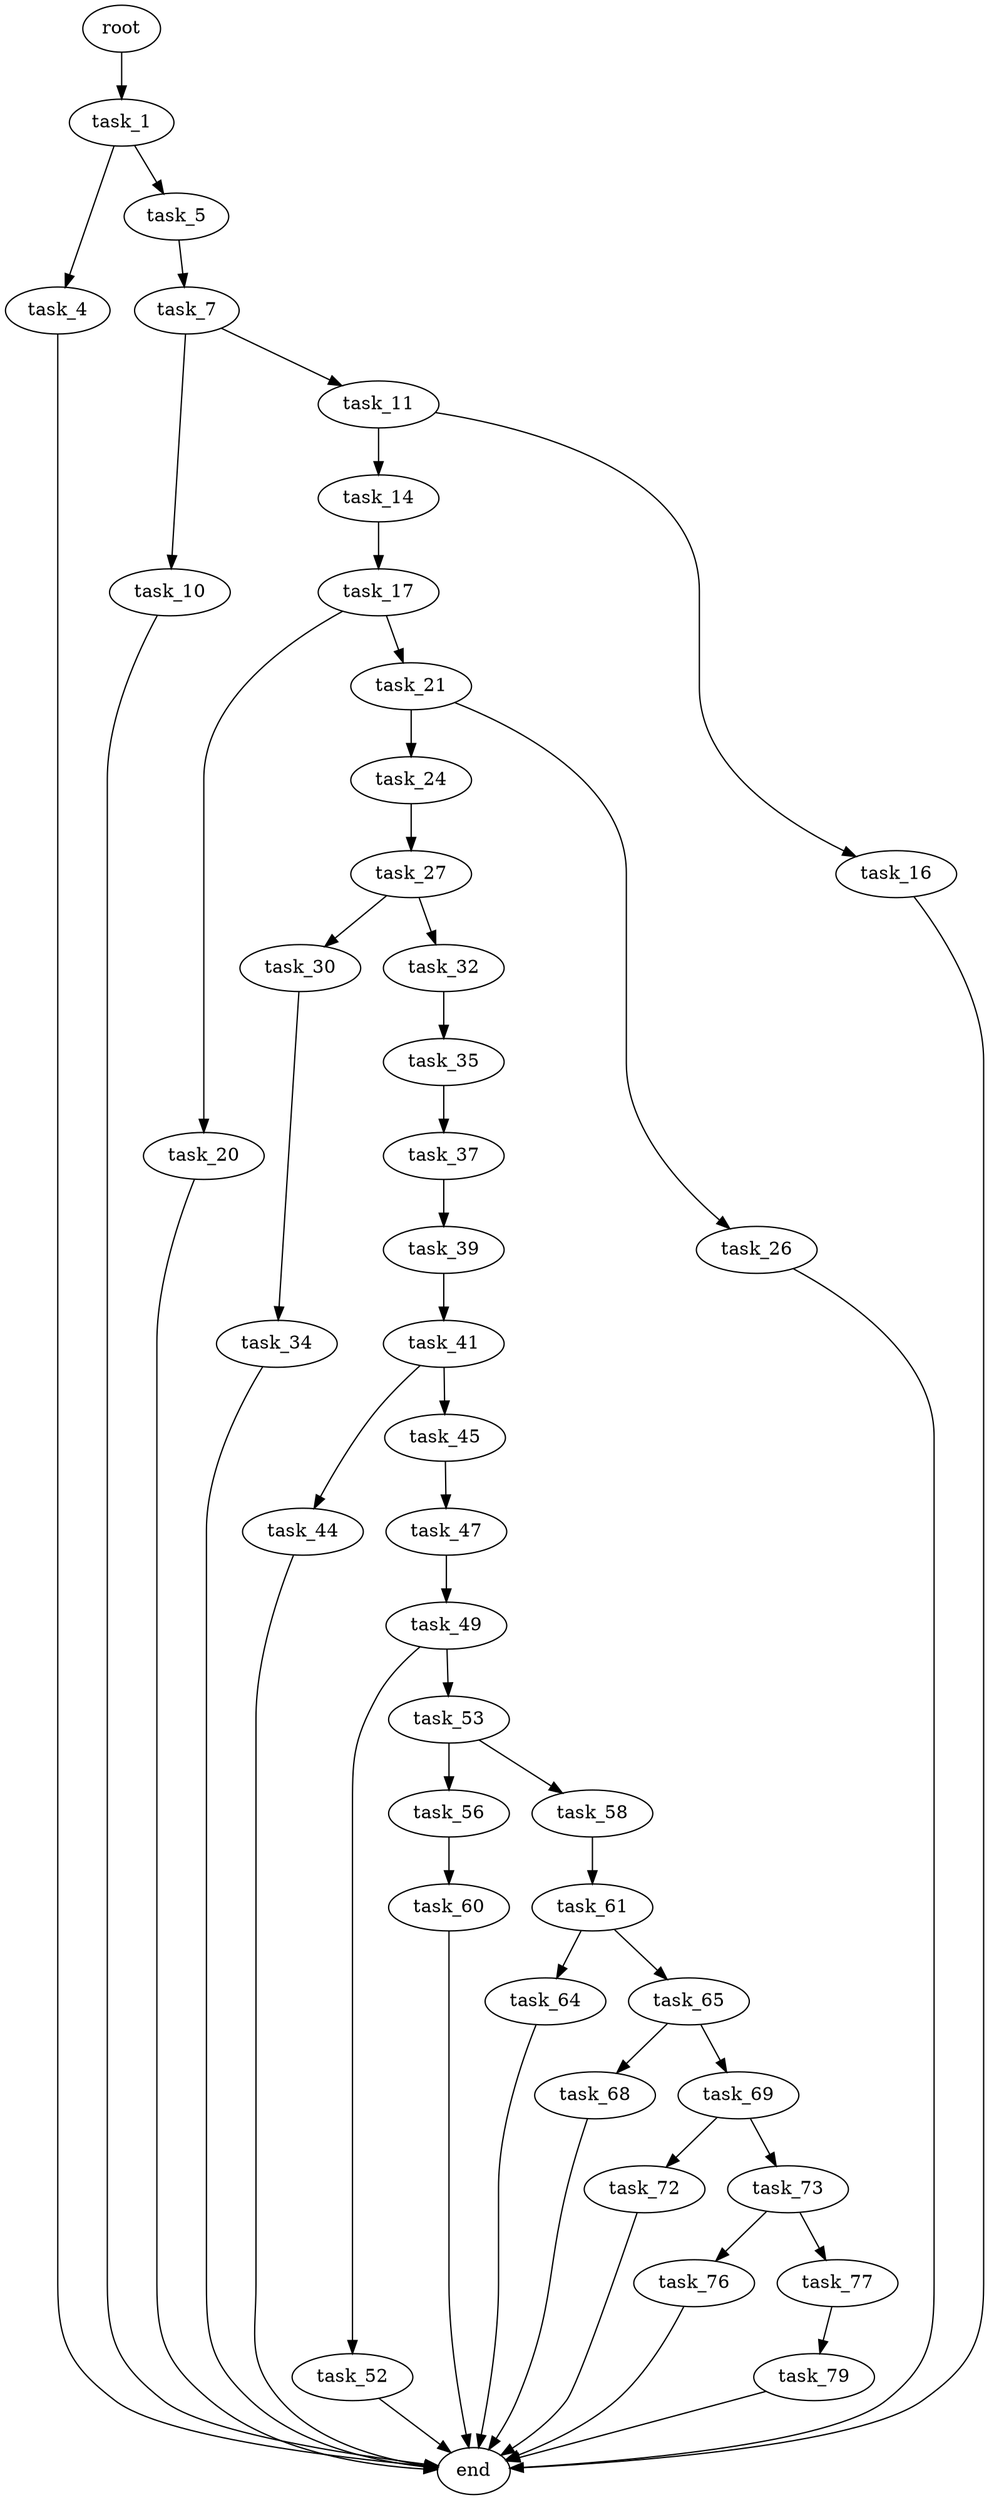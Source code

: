 digraph G {
  root [size="0.000000"];
  task_1 [size="34605602901.000000"];
  task_4 [size="231928233984.000000"];
  task_5 [size="6388635387.000000"];
  task_7 [size="8796590028.000000"];
  task_10 [size="782757789696.000000"];
  task_11 [size="134217728000.000000"];
  task_14 [size="128390986226.000000"];
  task_16 [size="28991029248.000000"];
  task_17 [size="58007801096.000000"];
  task_20 [size="8589934592.000000"];
  task_21 [size="17399105873.000000"];
  task_24 [size="231928233984.000000"];
  task_26 [size="290765204534.000000"];
  task_27 [size="19831230728.000000"];
  task_30 [size="21080830188.000000"];
  task_32 [size="782757789696.000000"];
  task_34 [size="28991029248.000000"];
  task_35 [size="28991029248.000000"];
  task_37 [size="78046820223.000000"];
  task_39 [size="125315106085.000000"];
  task_41 [size="68719476736.000000"];
  task_44 [size="20455042306.000000"];
  task_45 [size="14812648042.000000"];
  task_47 [size="130549312768.000000"];
  task_49 [size="1731075774.000000"];
  task_52 [size="131491464677.000000"];
  task_53 [size="6627958355.000000"];
  task_56 [size="100628213222.000000"];
  task_58 [size="231835482406.000000"];
  task_60 [size="1050915937345.000000"];
  task_61 [size="1132829697.000000"];
  task_64 [size="368293445632.000000"];
  task_65 [size="1087781266086.000000"];
  task_68 [size="706555917318.000000"];
  task_69 [size="204828604449.000000"];
  task_72 [size="43180386467.000000"];
  task_73 [size="666659679878.000000"];
  task_76 [size="72696499438.000000"];
  task_77 [size="28991029248.000000"];
  task_79 [size="6811050262.000000"];
  end [size="0.000000"];

  root -> task_1 [size="1.000000"];
  task_1 -> task_4 [size="679477248.000000"];
  task_1 -> task_5 [size="679477248.000000"];
  task_4 -> end [size="1.000000"];
  task_5 -> task_7 [size="134217728.000000"];
  task_7 -> task_10 [size="411041792.000000"];
  task_7 -> task_11 [size="411041792.000000"];
  task_10 -> end [size="1.000000"];
  task_11 -> task_14 [size="209715200.000000"];
  task_11 -> task_16 [size="209715200.000000"];
  task_14 -> task_17 [size="134217728.000000"];
  task_16 -> end [size="1.000000"];
  task_17 -> task_20 [size="209715200.000000"];
  task_17 -> task_21 [size="209715200.000000"];
  task_20 -> end [size="1.000000"];
  task_21 -> task_24 [size="301989888.000000"];
  task_21 -> task_26 [size="301989888.000000"];
  task_24 -> task_27 [size="301989888.000000"];
  task_26 -> end [size="1.000000"];
  task_27 -> task_30 [size="411041792.000000"];
  task_27 -> task_32 [size="411041792.000000"];
  task_30 -> task_34 [size="679477248.000000"];
  task_32 -> task_35 [size="679477248.000000"];
  task_34 -> end [size="1.000000"];
  task_35 -> task_37 [size="75497472.000000"];
  task_37 -> task_39 [size="75497472.000000"];
  task_39 -> task_41 [size="134217728.000000"];
  task_41 -> task_44 [size="134217728.000000"];
  task_41 -> task_45 [size="134217728.000000"];
  task_44 -> end [size="1.000000"];
  task_45 -> task_47 [size="33554432.000000"];
  task_47 -> task_49 [size="134217728.000000"];
  task_49 -> task_52 [size="33554432.000000"];
  task_49 -> task_53 [size="33554432.000000"];
  task_52 -> end [size="1.000000"];
  task_53 -> task_56 [size="33554432.000000"];
  task_53 -> task_58 [size="33554432.000000"];
  task_56 -> task_60 [size="301989888.000000"];
  task_58 -> task_61 [size="301989888.000000"];
  task_60 -> end [size="1.000000"];
  task_61 -> task_64 [size="33554432.000000"];
  task_61 -> task_65 [size="33554432.000000"];
  task_64 -> end [size="1.000000"];
  task_65 -> task_68 [size="679477248.000000"];
  task_65 -> task_69 [size="679477248.000000"];
  task_68 -> end [size="1.000000"];
  task_69 -> task_72 [size="134217728.000000"];
  task_69 -> task_73 [size="134217728.000000"];
  task_72 -> end [size="1.000000"];
  task_73 -> task_76 [size="536870912.000000"];
  task_73 -> task_77 [size="536870912.000000"];
  task_76 -> end [size="1.000000"];
  task_77 -> task_79 [size="75497472.000000"];
  task_79 -> end [size="1.000000"];
}
